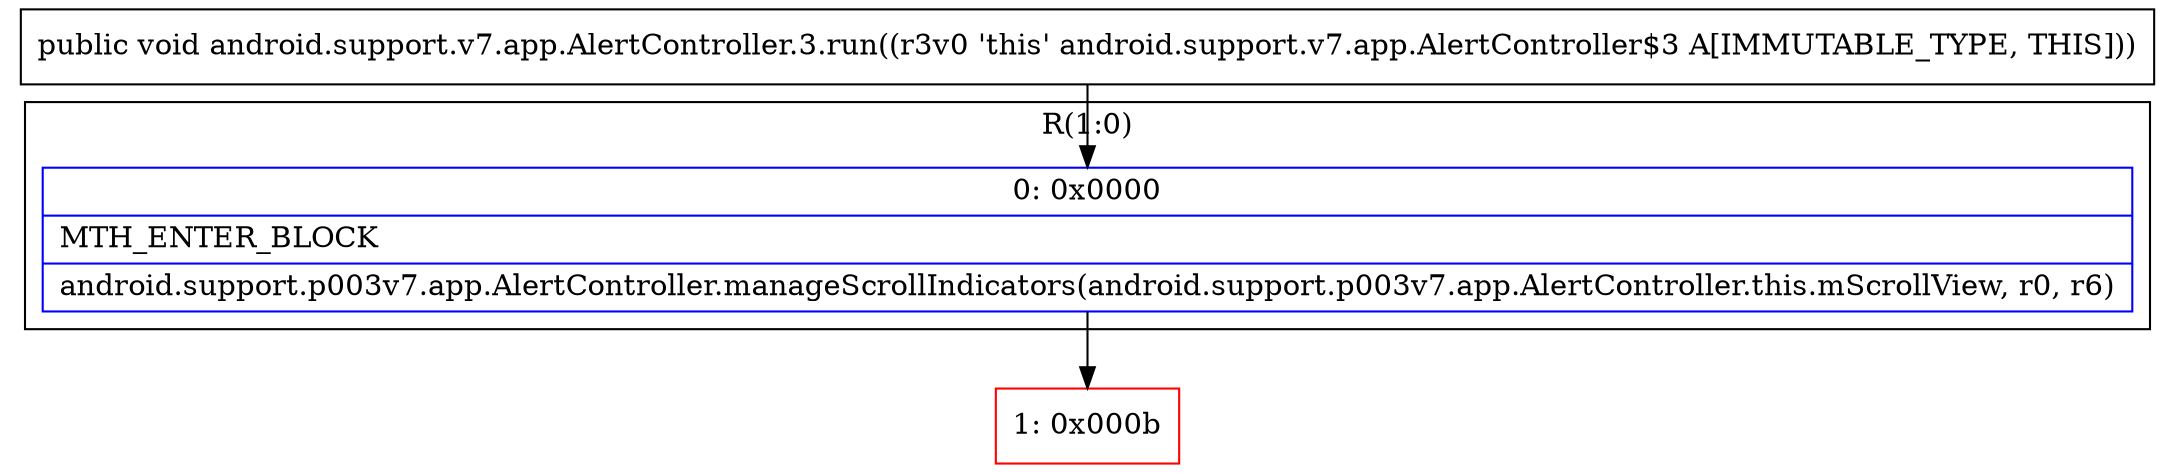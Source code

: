 digraph "CFG forandroid.support.v7.app.AlertController.3.run()V" {
subgraph cluster_Region_345153062 {
label = "R(1:0)";
node [shape=record,color=blue];
Node_0 [shape=record,label="{0\:\ 0x0000|MTH_ENTER_BLOCK\l|android.support.p003v7.app.AlertController.manageScrollIndicators(android.support.p003v7.app.AlertController.this.mScrollView, r0, r6)\l}"];
}
Node_1 [shape=record,color=red,label="{1\:\ 0x000b}"];
MethodNode[shape=record,label="{public void android.support.v7.app.AlertController.3.run((r3v0 'this' android.support.v7.app.AlertController$3 A[IMMUTABLE_TYPE, THIS])) }"];
MethodNode -> Node_0;
Node_0 -> Node_1;
}

